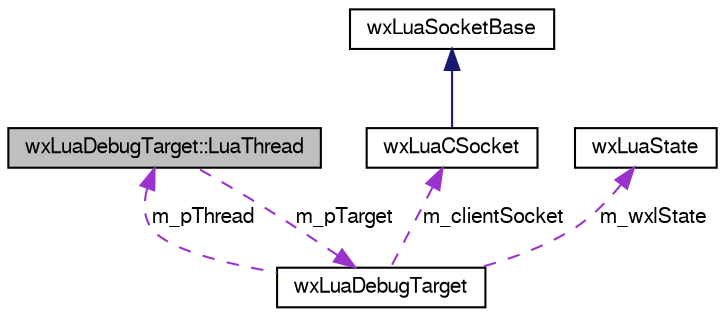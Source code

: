 digraph G
{
  edge [fontname="FreeSans",fontsize="10",labelfontname="FreeSans",labelfontsize="10"];
  node [fontname="FreeSans",fontsize="10",shape=record];
  Node1 [label="wxLuaDebugTarget::LuaThread",height=0.2,width=0.4,color="black", fillcolor="grey75", style="filled" fontcolor="black"];
  Node2 -> Node1 [dir=back,color="darkorchid3",fontsize="10",style="dashed",label="m_pTarget",fontname="FreeSans"];
  Node2 [label="wxLuaDebugTarget",height=0.2,width=0.4,color="black", fillcolor="white", style="filled",URL="$classwxLuaDebugTarget.html"];
  Node1 -> Node2 [dir=back,color="darkorchid3",fontsize="10",style="dashed",label="m_pThread",fontname="FreeSans"];
  Node3 -> Node2 [dir=back,color="darkorchid3",fontsize="10",style="dashed",label="m_clientSocket",fontname="FreeSans"];
  Node3 [label="wxLuaCSocket",height=0.2,width=0.4,color="black", fillcolor="white", style="filled",URL="$classwxLuaCSocket.html"];
  Node4 -> Node3 [dir=back,color="midnightblue",fontsize="10",style="solid",fontname="FreeSans"];
  Node4 [label="wxLuaSocketBase",height=0.2,width=0.4,color="black", fillcolor="white", style="filled",URL="$classwxLuaSocketBase.html"];
  Node5 -> Node2 [dir=back,color="darkorchid3",fontsize="10",style="dashed",label="m_wxlState",fontname="FreeSans"];
  Node5 [label="wxLuaState",height=0.2,width=0.4,color="black", fillcolor="white", style="filled",URL="$classwxLuaState.html"];
}
